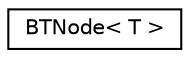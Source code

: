 digraph "Graphical Class Hierarchy"
{
 // LATEX_PDF_SIZE
  edge [fontname="Helvetica",fontsize="10",labelfontname="Helvetica",labelfontsize="10"];
  node [fontname="Helvetica",fontsize="10",shape=record];
  rankdir="LR";
  Node0 [label="BTNode\< T \>",height=0.2,width=0.4,color="black", fillcolor="white", style="filled",URL="$class_b_t_node.html",tooltip=" "];
}
